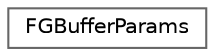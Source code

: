 digraph "Graphical Class Hierarchy"
{
 // INTERACTIVE_SVG=YES
 // LATEX_PDF_SIZE
  bgcolor="transparent";
  edge [fontname=Helvetica,fontsize=10,labelfontname=Helvetica,labelfontsize=10];
  node [fontname=Helvetica,fontsize=10,shape=box,height=0.2,width=0.4];
  rankdir="LR";
  Node0 [id="Node000000",label="FGBufferParams",height=0.2,width=0.4,color="grey40", fillcolor="white", style="filled",URL="$d3/d19/structFGBufferParams.html",tooltip=" "];
}
